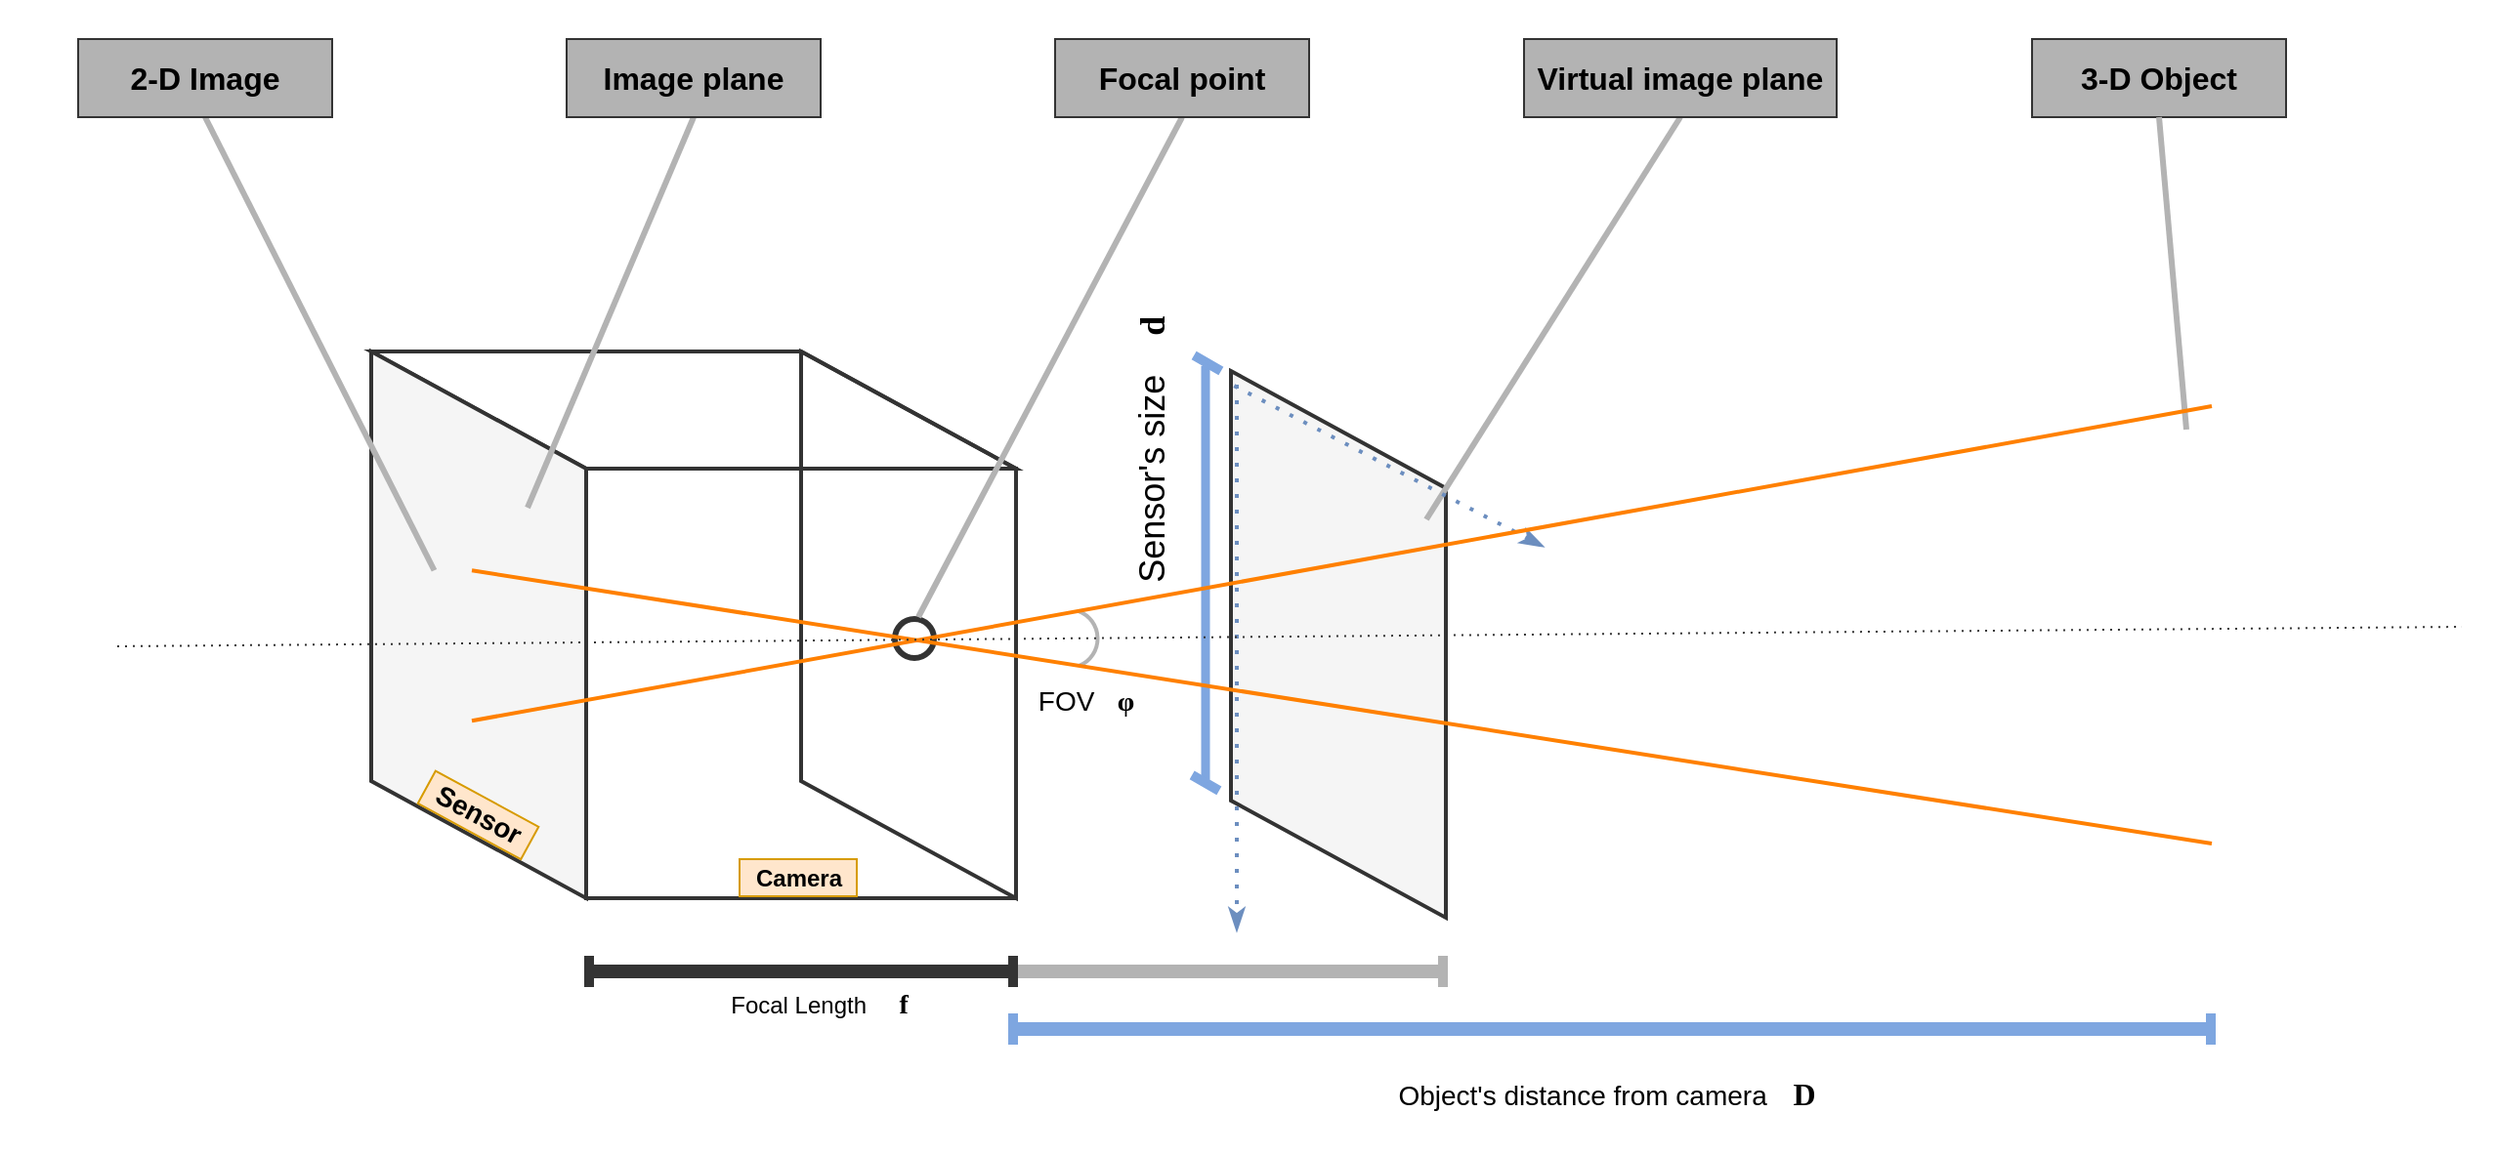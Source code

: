 <mxfile version="15.2.7" type="device"><diagram id="oWJ7yUm3GMp-Iq7Tc8Y5" name="Page-1"><mxGraphModel dx="1300" dy="1420" grid="1" gridSize="10" guides="1" tooltips="1" connect="1" arrows="1" fold="1" page="1" pageScale="1" pageWidth="1600" pageHeight="900" math="0" shadow="0"><root><mxCell id="0"/><mxCell id="1" parent="0"/><mxCell id="memAs-kKTts-bkk-mBhv-40" value="" style="rounded=0;whiteSpace=wrap;html=1;shadow=0;strokeWidth=1;gradientColor=none;strokeColor=none;fillColor=#FFFFFF;" parent="1" vertex="1"><mxGeometry x="600" y="130" width="1278.5" height="590" as="geometry"/></mxCell><mxCell id="memAs-kKTts-bkk-mBhv-3" value="" style="rounded=0;whiteSpace=wrap;html=1;shadow=0;strokeWidth=2;fillColor=none;gradientColor=none;rotation=0;strokeColor=#333333;" parent="1" vertex="1"><mxGeometry x="900" y="370" width="220" height="220" as="geometry"/></mxCell><mxCell id="memAs-kKTts-bkk-mBhv-6" value="" style="shape=parallelogram;perimeter=parallelogramPerimeter;whiteSpace=wrap;html=1;fixedSize=1;shadow=0;strokeWidth=2;fillColor=none;gradientColor=none;direction=east;size=110;flipV=1;rotation=0;strokeColor=#333333;" parent="1" vertex="1"><mxGeometry x="790" y="310" width="330" height="60" as="geometry"/></mxCell><mxCell id="memAs-kKTts-bkk-mBhv-14" value="" style="shape=parallelogram;perimeter=parallelogramPerimeter;whiteSpace=wrap;html=1;fixedSize=1;shadow=0;strokeWidth=2;size=60;direction=south;rotation=0;fontColor=#333333;fillColor=#f5f5f5;strokeColor=#333333;" parent="1" vertex="1"><mxGeometry x="790" y="310" width="110" height="280" as="geometry"/></mxCell><mxCell id="memAs-kKTts-bkk-mBhv-22" value="" style="rounded=0;whiteSpace=wrap;html=1;shadow=0;strokeWidth=2;rotation=0;fontColor=#ffffff;strokeColor=#333333;fillColor=#333333;" parent="1" vertex="1"><mxGeometry x="900" y="625" width="217" height="5" as="geometry"/></mxCell><mxCell id="memAs-kKTts-bkk-mBhv-27" value="" style="rounded=0;whiteSpace=wrap;html=1;shadow=0;strokeWidth=2;gradientColor=none;rotation=0;strokeColor=#B3B3B3;fillColor=#B3B3B3;" parent="1" vertex="1"><mxGeometry x="1337" y="620.5" width="3" height="14" as="geometry"/></mxCell><mxCell id="memAs-kKTts-bkk-mBhv-28" value="Focal Length&amp;nbsp;&amp;nbsp; &amp;nbsp; &lt;font style=&quot;font-size: 14px&quot; data-font-src=&quot;https://fonts.googleapis.com/css?family=Niconne&quot; face=&quot;Niconne&quot;&gt;&lt;b&gt;&lt;font style=&quot;font-size: 14px&quot;&gt;f&lt;/font&gt;&lt;/b&gt;&lt;/font&gt;" style="text;html=1;strokeColor=none;fillColor=none;align=center;verticalAlign=middle;whiteSpace=wrap;rounded=0;shadow=0;rotation=0;" parent="1" vertex="1"><mxGeometry x="967.5" y="634.5" width="102.5" height="20" as="geometry"/></mxCell><mxCell id="memAs-kKTts-bkk-mBhv-34" value="&lt;font style=&quot;font-size: 16px&quot;&gt;&lt;b&gt;&lt;font style=&quot;font-size: 16px&quot;&gt;3-D Object&lt;/font&gt;&lt;/b&gt;&lt;/font&gt;" style="rounded=0;whiteSpace=wrap;html=1;shadow=0;strokeWidth=1;fillColor=#B3B3B3;gradientColor=none;strokeColor=#333333;" parent="1" vertex="1"><mxGeometry x="1640" y="150" width="130" height="40" as="geometry"/></mxCell><mxCell id="memAs-kKTts-bkk-mBhv-39" value="" style="endArrow=none;html=1;strokeWidth=3;strokeColor=#B3B3B3;exitX=0.75;exitY=1;exitDx=0;exitDy=0;entryX=0.5;entryY=1;entryDx=0;entryDy=0;" parent="1" source="memAs-kKTts-bkk-mBhv-56" target="memAs-kKTts-bkk-mBhv-62" edge="1"><mxGeometry width="50" height="50" relative="1" as="geometry"><mxPoint x="740" y="420" as="sourcePoint"/><mxPoint x="670" y="260" as="targetPoint"/></mxGeometry></mxCell><mxCell id="memAs-kKTts-bkk-mBhv-44" value="" style="rounded=0;whiteSpace=wrap;html=1;shadow=0;strokeWidth=2;gradientColor=none;rotation=0;strokeColor=#333333;fillColor=#333333;" parent="1" vertex="1"><mxGeometry x="900" y="620.5" width="3" height="14" as="geometry"/></mxCell><mxCell id="memAs-kKTts-bkk-mBhv-51" value="" style="shape=parallelogram;perimeter=parallelogramPerimeter;whiteSpace=wrap;html=1;fixedSize=1;shadow=0;strokeWidth=2;size=60;direction=south;rotation=0;fontColor=#333333;strokeColor=#333333;fillColor=none;" parent="1" vertex="1"><mxGeometry x="1010" y="310" width="110" height="280" as="geometry"/></mxCell><mxCell id="memAs-kKTts-bkk-mBhv-52" value="" style="shape=parallelogram;perimeter=parallelogramPerimeter;whiteSpace=wrap;html=1;fixedSize=1;shadow=0;strokeWidth=2;size=60;direction=south;rotation=0;fontColor=#333333;fillColor=#f5f5f5;strokeColor=#333333;" parent="1" vertex="1"><mxGeometry x="1230" y="320" width="110" height="280" as="geometry"/></mxCell><mxCell id="memAs-kKTts-bkk-mBhv-54" value="" style="rounded=0;whiteSpace=wrap;html=1;shadow=0;strokeWidth=2;rotation=0;fontColor=#ffffff;fillColor=#B3B3B3;strokeColor=#B3B3B3;" parent="1" vertex="1"><mxGeometry x="1120" y="625" width="217" height="5" as="geometry"/></mxCell><mxCell id="memAs-kKTts-bkk-mBhv-25" value="" style="rounded=0;whiteSpace=wrap;html=1;shadow=0;strokeWidth=2;gradientColor=none;rotation=0;strokeColor=#333333;fillColor=#333333;" parent="1" vertex="1"><mxGeometry x="1117" y="620.5" width="3" height="14" as="geometry"/></mxCell><mxCell id="memAs-kKTts-bkk-mBhv-55" value="" style="ellipse;whiteSpace=wrap;html=1;aspect=fixed;shadow=0;strokeWidth=3;gradientColor=none;fillColor=none;strokeColor=#333333;" parent="1" vertex="1"><mxGeometry x="1058" y="447" width="20" height="20" as="geometry"/></mxCell><mxCell id="memAs-kKTts-bkk-mBhv-63" value="" style="endArrow=none;html=1;strokeWidth=3;strokeColor=#B3B3B3;entryX=0.5;entryY=1;entryDx=0;entryDy=0;" parent="1" target="memAs-kKTts-bkk-mBhv-61" edge="1"><mxGeometry width="50" height="50" relative="1" as="geometry"><mxPoint x="870" y="390" as="sourcePoint"/><mxPoint x="980" y="310" as="targetPoint"/></mxGeometry></mxCell><mxCell id="memAs-kKTts-bkk-mBhv-64" value="" style="endArrow=none;html=1;strokeWidth=3;strokeColor=#B3B3B3;entryX=0.5;entryY=1;entryDx=0;entryDy=0;" parent="1" target="memAs-kKTts-bkk-mBhv-60" edge="1"><mxGeometry width="50" height="50" relative="1" as="geometry"><mxPoint x="1070" y="446" as="sourcePoint"/><mxPoint x="1155" y="246" as="targetPoint"/></mxGeometry></mxCell><mxCell id="memAs-kKTts-bkk-mBhv-65" value="" style="endArrow=none;html=1;strokeWidth=3;strokeColor=#B3B3B3;entryX=0.5;entryY=1;entryDx=0;entryDy=0;" parent="1" target="memAs-kKTts-bkk-mBhv-59" edge="1"><mxGeometry width="50" height="50" relative="1" as="geometry"><mxPoint x="1330" y="396" as="sourcePoint"/><mxPoint x="1460" y="210" as="targetPoint"/></mxGeometry></mxCell><mxCell id="memAs-kKTts-bkk-mBhv-59" value="&lt;font style=&quot;font-size: 16px&quot;&gt;&lt;b&gt;&lt;font style=&quot;font-size: 16px&quot;&gt;Virtual image plane&lt;/font&gt;&lt;/b&gt;&lt;/font&gt;" style="rounded=0;whiteSpace=wrap;html=1;shadow=0;strokeWidth=1;fillColor=#B3B3B3;gradientColor=none;strokeColor=#333333;" parent="1" vertex="1"><mxGeometry x="1380" y="150" width="160" height="40" as="geometry"/></mxCell><mxCell id="memAs-kKTts-bkk-mBhv-60" value="&lt;font style=&quot;font-size: 16px&quot;&gt;&lt;b&gt;&lt;font style=&quot;font-size: 16px&quot;&gt;Focal point&lt;/font&gt;&lt;/b&gt;&lt;/font&gt;" style="rounded=0;whiteSpace=wrap;html=1;shadow=0;strokeWidth=1;fillColor=#B3B3B3;gradientColor=none;strokeColor=#333333;" parent="1" vertex="1"><mxGeometry x="1140" y="150" width="130" height="40" as="geometry"/></mxCell><mxCell id="memAs-kKTts-bkk-mBhv-61" value="&lt;font style=&quot;font-size: 16px&quot;&gt;&lt;b&gt;&lt;font style=&quot;font-size: 16px&quot;&gt;Image plane&lt;/font&gt;&lt;/b&gt;&lt;/font&gt;" style="rounded=0;whiteSpace=wrap;html=1;shadow=0;strokeWidth=1;fillColor=#B3B3B3;gradientColor=none;strokeColor=#333333;" parent="1" vertex="1"><mxGeometry x="890" y="150" width="130" height="40" as="geometry"/></mxCell><mxCell id="memAs-kKTts-bkk-mBhv-62" value="&lt;font style=&quot;font-size: 16px&quot;&gt;&lt;b&gt;&lt;font style=&quot;font-size: 16px&quot;&gt;2-D Image&lt;/font&gt;&lt;/b&gt;&lt;/font&gt;" style="rounded=0;whiteSpace=wrap;html=1;shadow=0;strokeWidth=1;fillColor=#B3B3B3;gradientColor=none;strokeColor=#333333;" parent="1" vertex="1"><mxGeometry x="640" y="150" width="130" height="40" as="geometry"/></mxCell><mxCell id="memAs-kKTts-bkk-mBhv-66" value="" style="endArrow=none;html=1;strokeWidth=3;strokeColor=#B3B3B3;entryX=0.5;entryY=1;entryDx=0;entryDy=0;" parent="1" target="memAs-kKTts-bkk-mBhv-34" edge="1"><mxGeometry width="50" height="50" relative="1" as="geometry"><mxPoint x="1719" y="350.0" as="sourcePoint"/><mxPoint x="1844" y="144" as="targetPoint"/></mxGeometry></mxCell><mxCell id="aEAbPcFVsF7LGNGO0_Vp-1" value="&lt;b&gt;Camera&lt;/b&gt;" style="rounded=0;whiteSpace=wrap;html=1;fillColor=#ffe6cc;strokeColor=#d79b00;" parent="1" vertex="1"><mxGeometry x="978.5" y="570" width="60" height="19" as="geometry"/></mxCell><mxCell id="aEAbPcFVsF7LGNGO0_Vp-2" value="&lt;font style=&quot;font-size: 14px&quot;&gt;&lt;b&gt;Sensor&lt;/b&gt;&lt;/font&gt;" style="rounded=0;whiteSpace=wrap;html=1;fillColor=#ffe6cc;strokeColor=#d79b00;rotation=28.5;" parent="1" vertex="1"><mxGeometry x="814.76" y="537.94" width="60" height="19" as="geometry"/></mxCell><mxCell id="aEAbPcFVsF7LGNGO0_Vp-4" value="" style="rounded=0;whiteSpace=wrap;html=1;shadow=0;strokeWidth=2;rotation=0;fontColor=#ffffff;fillColor=#7EA6E0;strokeColor=#7EA6E0;" parent="1" vertex="1"><mxGeometry x="1120" y="654.5" width="610" height="5" as="geometry"/></mxCell><mxCell id="aEAbPcFVsF7LGNGO0_Vp-5" value="" style="rounded=0;whiteSpace=wrap;html=1;shadow=0;strokeWidth=2;gradientColor=none;rotation=0;strokeColor=#7EA6E0;fillColor=#7EA6E0;" parent="1" vertex="1"><mxGeometry x="1117" y="650" width="3" height="14" as="geometry"/></mxCell><mxCell id="aEAbPcFVsF7LGNGO0_Vp-6" value="" style="rounded=0;whiteSpace=wrap;html=1;shadow=0;strokeWidth=2;gradientColor=none;rotation=0;strokeColor=#7EA6E0;fillColor=#7EA6E0;" parent="1" vertex="1"><mxGeometry x="1730" y="650" width="3" height="14" as="geometry"/></mxCell><mxCell id="aEAbPcFVsF7LGNGO0_Vp-9" value="&lt;font style=&quot;font-size: 14px&quot;&gt;Object's distance from camera&lt;/font&gt;&amp;nbsp;&amp;nbsp;&amp;nbsp; &lt;font data-font-src=&quot;https://fonts.googleapis.com/css?family=Mountains+of+Christmas&quot; size=&quot;1&quot; face=&quot;Mountains of Christmas&quot;&gt;&lt;b&gt;&lt;font data-font-src=&quot;https://fonts.googleapis.com/css?family=Niconne&quot; style=&quot;font-size: 16px&quot;&gt;D&lt;/font&gt;&lt;/b&gt;&lt;/font&gt;" style="text;html=1;strokeColor=none;fillColor=none;align=center;verticalAlign=middle;whiteSpace=wrap;rounded=0;" parent="1" vertex="1"><mxGeometry x="1310" y="680" width="225" height="20" as="geometry"/></mxCell><mxCell id="aEAbPcFVsF7LGNGO0_Vp-10" value="" style="endArrow=classicThin;dashed=1;html=1;dashPattern=1 3;strokeWidth=2;exitX=0.027;exitY=0.985;exitDx=0;exitDy=0;exitPerimeter=0;startArrow=none;startFill=0;endFill=1;fillColor=#dae8fc;strokeColor=#6c8ebf;" parent="1" source="memAs-kKTts-bkk-mBhv-52" edge="1"><mxGeometry width="50" height="50" relative="1" as="geometry"><mxPoint x="1160" y="350" as="sourcePoint"/><mxPoint x="1390" y="410" as="targetPoint"/></mxGeometry></mxCell><mxCell id="aEAbPcFVsF7LGNGO0_Vp-11" value="" style="endArrow=classicThin;dashed=1;html=1;dashPattern=1 3;strokeWidth=2;startArrow=none;startFill=0;endFill=1;fillColor=#dae8fc;strokeColor=#6c8ebf;" parent="1" edge="1"><mxGeometry width="50" height="50" relative="1" as="geometry"><mxPoint x="1233" y="327" as="sourcePoint"/><mxPoint x="1233" y="607" as="targetPoint"/></mxGeometry></mxCell><mxCell id="aEAbPcFVsF7LGNGO0_Vp-12" value="" style="rounded=0;whiteSpace=wrap;html=1;shadow=0;strokeWidth=2;rotation=-90;fontColor=#ffffff;fillColor=#7EA6E0;strokeColor=#7EA6E0;" parent="1" vertex="1"><mxGeometry x="1112" y="422.13" width="210" height="2.5" as="geometry"/></mxCell><mxCell id="aEAbPcFVsF7LGNGO0_Vp-13" value="" style="rounded=0;whiteSpace=wrap;html=1;shadow=0;strokeWidth=2;gradientColor=none;rotation=-60;strokeColor=#7EA6E0;fillColor=#7EA6E0;" parent="1" vertex="1"><mxGeometry x="1215.5" y="523.94" width="3" height="14" as="geometry"/></mxCell><mxCell id="aEAbPcFVsF7LGNGO0_Vp-14" value="" style="rounded=0;whiteSpace=wrap;html=1;shadow=0;strokeWidth=2;gradientColor=none;rotation=-60;strokeColor=#7EA6E0;fillColor=#7EA6E0;" parent="1" vertex="1"><mxGeometry x="1216.5" y="309" width="3" height="14" as="geometry"/></mxCell><mxCell id="aEAbPcFVsF7LGNGO0_Vp-15" value="&lt;font style=&quot;font-size: 18px&quot;&gt;Sensor's size &amp;nbsp;&amp;nbsp; &lt;font data-font-src=&quot;https://fonts.googleapis.com/css?family=Niconne&quot; style=&quot;font-size: 18px&quot; face=&quot;Niconne&quot;&gt;&lt;b&gt;d&lt;/b&gt;&lt;/font&gt;&lt;/font&gt;" style="text;html=1;strokeColor=none;fillColor=none;align=center;verticalAlign=middle;whiteSpace=wrap;rounded=0;rotation=-90;" parent="1" vertex="1"><mxGeometry x="1120" y="350" width="140.25" height="20" as="geometry"/></mxCell><mxCell id="aEAbPcFVsF7LGNGO0_Vp-16" value="" style="verticalLabelPosition=bottom;verticalAlign=top;html=1;shape=mxgraph.basic.arc;startAngle=0.305;endAngle=0.689;strokeWidth=2;fillColor=#7EA6E0;rotation=-90;strokeColor=#B3B3B3;" parent="1" vertex="1"><mxGeometry x="1131.75" y="442" width="30" height="30" as="geometry"/></mxCell><mxCell id="memAs-kKTts-bkk-mBhv-19" value="" style="endArrow=none;html=1;strokeWidth=2;strokeColor=#FF8000;entryX=0.5;entryY=0;entryDx=0;entryDy=0;startArrow=none;exitX=0.5;exitY=0;exitDx=0;exitDy=0;" parent="1" source="memAs-kKTts-bkk-mBhv-56" target="memAs-kKTts-bkk-mBhv-15" edge="1"><mxGeometry width="50" height="50" relative="1" as="geometry"><mxPoint x="168" y="548" as="sourcePoint"/><mxPoint x="570" y="470" as="targetPoint"/></mxGeometry></mxCell><mxCell id="memAs-kKTts-bkk-mBhv-57" value="" style="endArrow=none;html=1;strokeWidth=2;strokeColor=#FF8000;exitX=0.5;exitY=1;exitDx=0;exitDy=0;entryX=0.5;entryY=1;entryDx=0;entryDy=0;" parent="1" source="memAs-kKTts-bkk-mBhv-56" target="memAs-kKTts-bkk-mBhv-15" edge="1"><mxGeometry width="50" height="50" relative="1" as="geometry"><mxPoint x="800" y="650" as="sourcePoint"/><mxPoint x="1442" y="722" as="targetPoint"/></mxGeometry></mxCell><mxCell id="aEAbPcFVsF7LGNGO0_Vp-17" value="&lt;font style=&quot;font-size: 14px&quot;&gt;FOV&lt;b&gt;&amp;nbsp;&amp;nbsp; &lt;font data-font-src=&quot;https://fonts.googleapis.com/css?family=Crimson+Text&quot; face=&quot;Crimson Text&quot;&gt;φ&lt;/font&gt;&lt;/b&gt;&lt;/font&gt;" style="text;html=1;strokeColor=none;fillColor=none;align=center;verticalAlign=middle;whiteSpace=wrap;rounded=0;" parent="1" vertex="1"><mxGeometry x="1117" y="479.13" width="78" height="20" as="geometry"/></mxCell><mxCell id="aEAbPcFVsF7LGNGO0_Vp-19" value="" style="endArrow=none;dashed=1;html=1;dashPattern=1 3;strokeWidth=1;strokeColor=#333333;" parent="1" edge="1"><mxGeometry width="50" height="50" relative="1" as="geometry"><mxPoint x="660" y="461" as="sourcePoint"/><mxPoint x="1860" y="451" as="targetPoint"/></mxGeometry></mxCell><mxCell id="memAs-kKTts-bkk-mBhv-15" value="" style="shape=image;html=1;verticalAlign=top;verticalLabelPosition=bottom;labelBackgroundColor=#ffffff;imageAspect=0;aspect=fixed;image=https://cdn3.iconfinder.com/data/icons/spring-2-1/30/Tree-128.png;shadow=0;strokeColor=#0000FF;strokeWidth=2;fillColor=#ffffff;gradientColor=none;rotation=0;sketch=0;" parent="1" vertex="1"><mxGeometry x="1620" y="338" width="224" height="224" as="geometry"/></mxCell><mxCell id="memAs-kKTts-bkk-mBhv-58" value="" style="shape=image;html=1;verticalAlign=top;verticalLabelPosition=bottom;imageAspect=0;aspect=fixed;image=https://cdn3.iconfinder.com/data/icons/spring-2-1/30/Tree-128.png;shadow=0;strokeColor=#0000FF;strokeWidth=2;fillColor=#ffffff;gradientColor=none;rotation=0;labelBorderColor=none;sketch=0;" parent="1" vertex="1"><mxGeometry x="1246.5" y="417.5" width="77" height="77" as="geometry"/></mxCell><mxCell id="memAs-kKTts-bkk-mBhv-56" value="" style="shape=image;html=1;verticalAlign=top;verticalLabelPosition=bottom;labelBackgroundColor=#ffffff;imageAspect=0;aspect=fixed;image=https://cdn3.iconfinder.com/data/icons/spring-2-1/30/Tree-128.png;shadow=0;strokeColor=#0000FF;strokeWidth=2;fillColor=#ffffff;gradientColor=none;rotation=-180;" parent="1" vertex="1"><mxGeometry x="803" y="422.13" width="77" height="77" as="geometry"/></mxCell></root></mxGraphModel></diagram></mxfile>